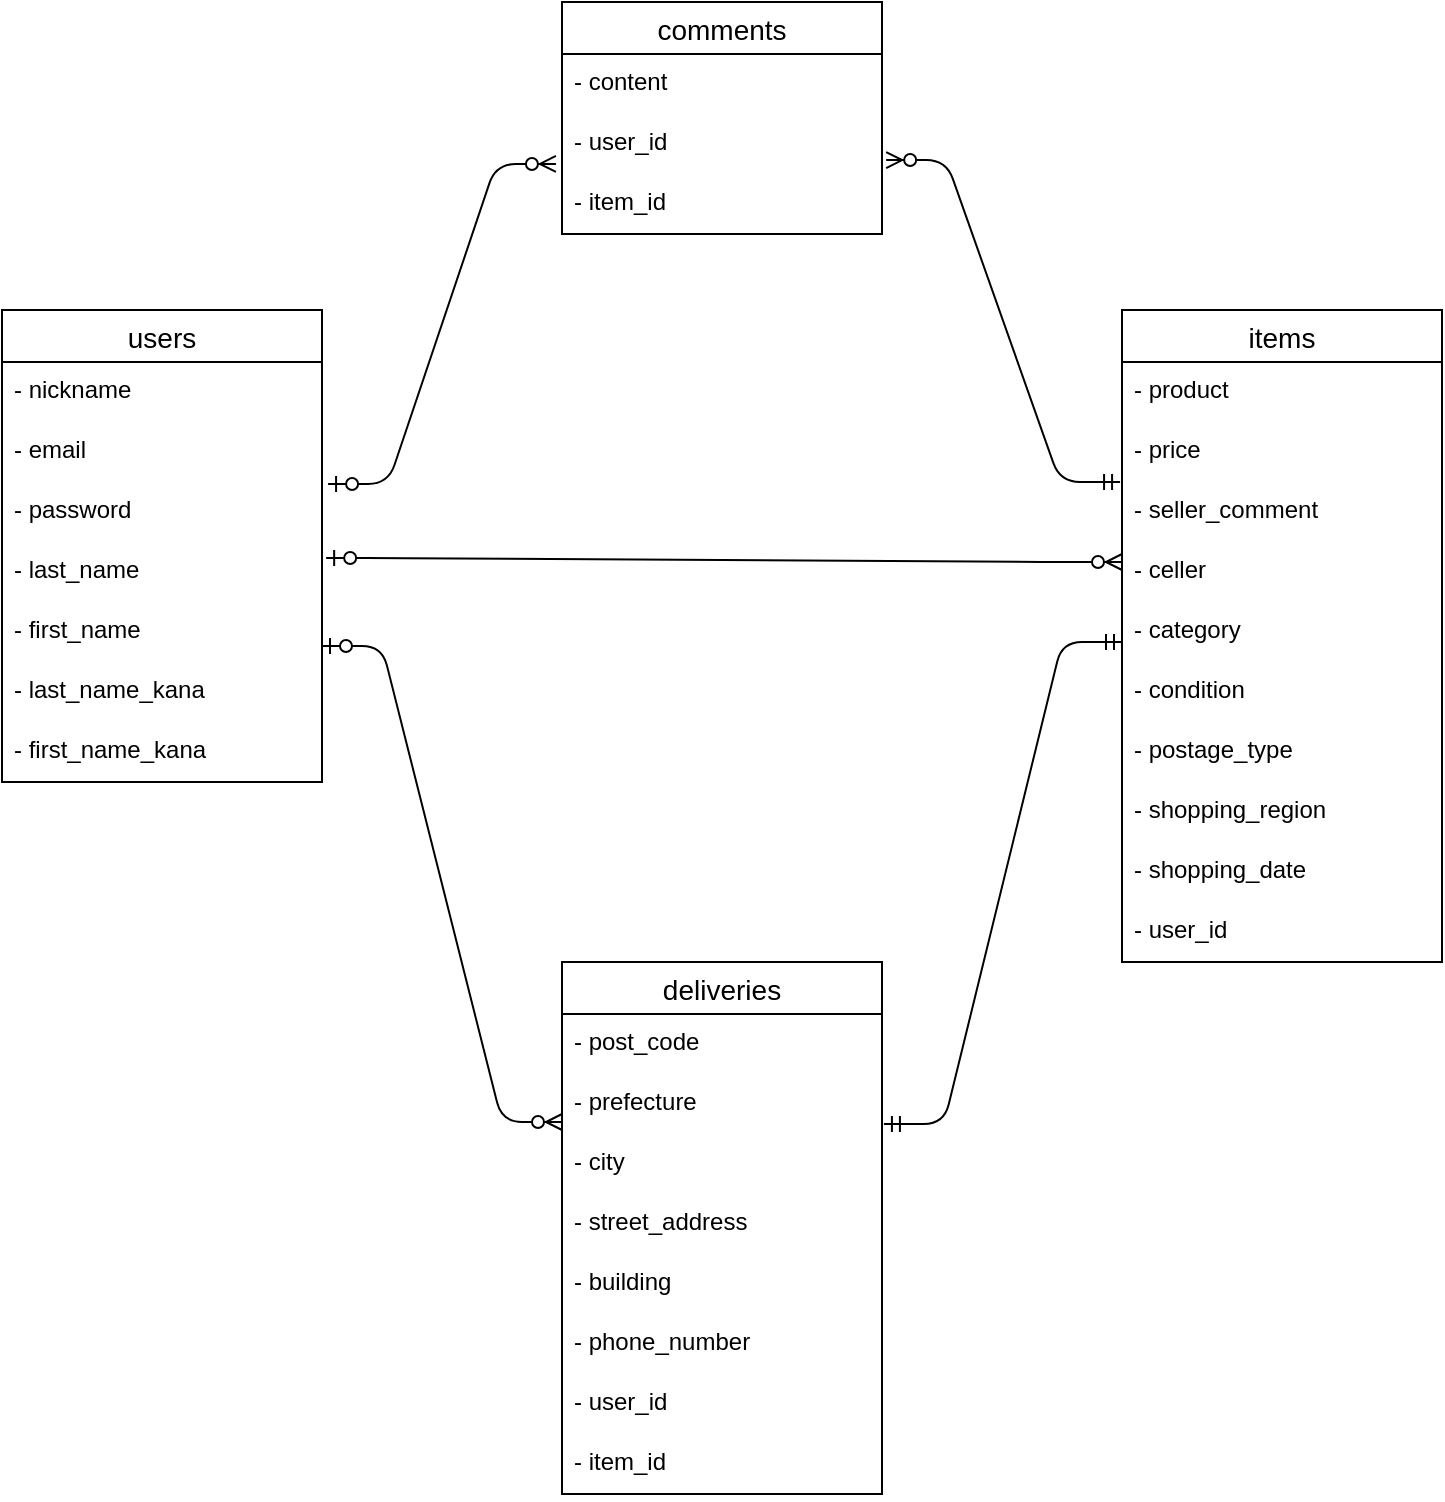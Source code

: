 <mxfile>
    <diagram id="tpBCkPBPPWNkwHJG2dz-" name="ページ1">
        <mxGraphModel dx="1130" dy="779" grid="1" gridSize="10" guides="1" tooltips="1" connect="1" arrows="1" fold="1" page="1" pageScale="1" pageWidth="827" pageHeight="1169" math="0" shadow="0">
            <root>
                <mxCell id="0"/>
                <mxCell id="1" parent="0"/>
                <mxCell id="Gim0EpA29cZEuP210Qib-1" value="users" style="swimlane;fontStyle=0;childLayout=stackLayout;horizontal=1;startSize=26;horizontalStack=0;resizeParent=1;resizeParentMax=0;resizeLast=0;collapsible=1;marginBottom=0;align=center;fontSize=14;" parent="1" vertex="1">
                    <mxGeometry x="40" y="194" width="160" height="236" as="geometry"/>
                </mxCell>
                <mxCell id="Gim0EpA29cZEuP210Qib-2" value="- nickname" style="text;strokeColor=none;fillColor=none;spacingLeft=4;spacingRight=4;overflow=hidden;rotatable=0;points=[[0,0.5],[1,0.5]];portConstraint=eastwest;fontSize=12;" parent="Gim0EpA29cZEuP210Qib-1" vertex="1">
                    <mxGeometry y="26" width="160" height="30" as="geometry"/>
                </mxCell>
                <mxCell id="Gim0EpA29cZEuP210Qib-3" value="- email" style="text;strokeColor=none;fillColor=none;spacingLeft=4;spacingRight=4;overflow=hidden;rotatable=0;points=[[0,0.5],[1,0.5]];portConstraint=eastwest;fontSize=12;" parent="Gim0EpA29cZEuP210Qib-1" vertex="1">
                    <mxGeometry y="56" width="160" height="30" as="geometry"/>
                </mxCell>
                <mxCell id="Gim0EpA29cZEuP210Qib-4" value="- password" style="text;strokeColor=none;fillColor=none;spacingLeft=4;spacingRight=4;overflow=hidden;rotatable=0;points=[[0,0.5],[1,0.5]];portConstraint=eastwest;fontSize=12;" parent="Gim0EpA29cZEuP210Qib-1" vertex="1">
                    <mxGeometry y="86" width="160" height="30" as="geometry"/>
                </mxCell>
                <mxCell id="Gim0EpA29cZEuP210Qib-5" value="- last_name   " style="text;strokeColor=none;fillColor=none;spacingLeft=4;spacingRight=4;overflow=hidden;rotatable=0;points=[[0,0.5],[1,0.5]];portConstraint=eastwest;fontSize=12;" parent="Gim0EpA29cZEuP210Qib-1" vertex="1">
                    <mxGeometry y="116" width="160" height="30" as="geometry"/>
                </mxCell>
                <mxCell id="Gim0EpA29cZEuP210Qib-6" value="- first_name" style="text;strokeColor=none;fillColor=none;spacingLeft=4;spacingRight=4;overflow=hidden;rotatable=0;points=[[0,0.5],[1,0.5]];portConstraint=eastwest;fontSize=12;" parent="Gim0EpA29cZEuP210Qib-1" vertex="1">
                    <mxGeometry y="146" width="160" height="30" as="geometry"/>
                </mxCell>
                <mxCell id="Gim0EpA29cZEuP210Qib-8" value="- last_name_kana" style="text;strokeColor=none;fillColor=none;spacingLeft=4;spacingRight=4;overflow=hidden;rotatable=0;points=[[0,0.5],[1,0.5]];portConstraint=eastwest;fontSize=12;" parent="Gim0EpA29cZEuP210Qib-1" vertex="1">
                    <mxGeometry y="176" width="160" height="30" as="geometry"/>
                </mxCell>
                <mxCell id="Gim0EpA29cZEuP210Qib-9" value="- first_name_kana" style="text;strokeColor=none;fillColor=none;spacingLeft=4;spacingRight=4;overflow=hidden;rotatable=0;points=[[0,0.5],[1,0.5]];portConstraint=eastwest;fontSize=12;" parent="Gim0EpA29cZEuP210Qib-1" vertex="1">
                    <mxGeometry y="206" width="160" height="30" as="geometry"/>
                </mxCell>
                <mxCell id="Gim0EpA29cZEuP210Qib-10" value="items" style="swimlane;fontStyle=0;childLayout=stackLayout;horizontal=1;startSize=26;horizontalStack=0;resizeParent=1;resizeParentMax=0;resizeLast=0;collapsible=1;marginBottom=0;align=center;fontSize=14;" parent="1" vertex="1">
                    <mxGeometry x="600" y="194" width="160" height="326" as="geometry"/>
                </mxCell>
                <mxCell id="Gim0EpA29cZEuP210Qib-11" value="- product" style="text;strokeColor=none;fillColor=none;spacingLeft=4;spacingRight=4;overflow=hidden;rotatable=0;points=[[0,0.5],[1,0.5]];portConstraint=eastwest;fontSize=12;" parent="Gim0EpA29cZEuP210Qib-10" vertex="1">
                    <mxGeometry y="26" width="160" height="30" as="geometry"/>
                </mxCell>
                <mxCell id="Gim0EpA29cZEuP210Qib-12" value="- price" style="text;strokeColor=none;fillColor=none;spacingLeft=4;spacingRight=4;overflow=hidden;rotatable=0;points=[[0,0.5],[1,0.5]];portConstraint=eastwest;fontSize=12;" parent="Gim0EpA29cZEuP210Qib-10" vertex="1">
                    <mxGeometry y="56" width="160" height="30" as="geometry"/>
                </mxCell>
                <mxCell id="Gim0EpA29cZEuP210Qib-13" value="- seller_comment" style="text;strokeColor=none;fillColor=none;spacingLeft=4;spacingRight=4;overflow=hidden;rotatable=0;points=[[0,0.5],[1,0.5]];portConstraint=eastwest;fontSize=12;" parent="Gim0EpA29cZEuP210Qib-10" vertex="1">
                    <mxGeometry y="86" width="160" height="30" as="geometry"/>
                </mxCell>
                <mxCell id="Gim0EpA29cZEuP210Qib-16" value="- celler" style="text;strokeColor=none;fillColor=none;spacingLeft=4;spacingRight=4;overflow=hidden;rotatable=0;points=[[0,0.5],[1,0.5]];portConstraint=eastwest;fontSize=12;" parent="Gim0EpA29cZEuP210Qib-10" vertex="1">
                    <mxGeometry y="116" width="160" height="30" as="geometry"/>
                </mxCell>
                <mxCell id="Gim0EpA29cZEuP210Qib-14" value="- category" style="text;strokeColor=none;fillColor=none;spacingLeft=4;spacingRight=4;overflow=hidden;rotatable=0;points=[[0,0.5],[1,0.5]];portConstraint=eastwest;fontSize=12;" parent="Gim0EpA29cZEuP210Qib-10" vertex="1">
                    <mxGeometry y="146" width="160" height="30" as="geometry"/>
                </mxCell>
                <mxCell id="Gim0EpA29cZEuP210Qib-15" value="- condition" style="text;strokeColor=none;fillColor=none;spacingLeft=4;spacingRight=4;overflow=hidden;rotatable=0;points=[[0,0.5],[1,0.5]];portConstraint=eastwest;fontSize=12;" parent="Gim0EpA29cZEuP210Qib-10" vertex="1">
                    <mxGeometry y="176" width="160" height="30" as="geometry"/>
                </mxCell>
                <mxCell id="Gim0EpA29cZEuP210Qib-17" value="- postage_type" style="text;strokeColor=none;fillColor=none;spacingLeft=4;spacingRight=4;overflow=hidden;rotatable=0;points=[[0,0.5],[1,0.5]];portConstraint=eastwest;fontSize=12;" parent="Gim0EpA29cZEuP210Qib-10" vertex="1">
                    <mxGeometry y="206" width="160" height="30" as="geometry"/>
                </mxCell>
                <mxCell id="2" value="- shopping_region" style="text;strokeColor=none;fillColor=none;spacingLeft=4;spacingRight=4;overflow=hidden;rotatable=0;points=[[0,0.5],[1,0.5]];portConstraint=eastwest;fontSize=12;" parent="Gim0EpA29cZEuP210Qib-10" vertex="1">
                    <mxGeometry y="236" width="160" height="30" as="geometry"/>
                </mxCell>
                <mxCell id="3" value="- shopping_date" style="text;strokeColor=none;fillColor=none;spacingLeft=4;spacingRight=4;overflow=hidden;rotatable=0;points=[[0,0.5],[1,0.5]];portConstraint=eastwest;fontSize=12;" parent="Gim0EpA29cZEuP210Qib-10" vertex="1">
                    <mxGeometry y="266" width="160" height="30" as="geometry"/>
                </mxCell>
                <mxCell id="15" value="- user_id" style="text;strokeColor=none;fillColor=none;spacingLeft=4;spacingRight=4;overflow=hidden;rotatable=0;points=[[0,0.5],[1,0.5]];portConstraint=eastwest;fontSize=12;" parent="Gim0EpA29cZEuP210Qib-10" vertex="1">
                    <mxGeometry y="296" width="160" height="30" as="geometry"/>
                </mxCell>
                <mxCell id="4" value="deliveries" style="swimlane;fontStyle=0;childLayout=stackLayout;horizontal=1;startSize=26;horizontalStack=0;resizeParent=1;resizeParentMax=0;resizeLast=0;collapsible=1;marginBottom=0;align=center;fontSize=14;" parent="1" vertex="1">
                    <mxGeometry x="320" y="520" width="160" height="266" as="geometry"/>
                </mxCell>
                <mxCell id="5" value="- post_code" style="text;strokeColor=none;fillColor=none;spacingLeft=4;spacingRight=4;overflow=hidden;rotatable=0;points=[[0,0.5],[1,0.5]];portConstraint=eastwest;fontSize=12;" parent="4" vertex="1">
                    <mxGeometry y="26" width="160" height="30" as="geometry"/>
                </mxCell>
                <mxCell id="6" value="- prefecture" style="text;strokeColor=none;fillColor=none;spacingLeft=4;spacingRight=4;overflow=hidden;rotatable=0;points=[[0,0.5],[1,0.5]];portConstraint=eastwest;fontSize=12;" parent="4" vertex="1">
                    <mxGeometry y="56" width="160" height="30" as="geometry"/>
                </mxCell>
                <mxCell id="7" value="- city " style="text;strokeColor=none;fillColor=none;spacingLeft=4;spacingRight=4;overflow=hidden;rotatable=0;points=[[0,0.5],[1,0.5]];portConstraint=eastwest;fontSize=12;" parent="4" vertex="1">
                    <mxGeometry y="86" width="160" height="30" as="geometry"/>
                </mxCell>
                <mxCell id="8" value="- street_address" style="text;strokeColor=none;fillColor=none;spacingLeft=4;spacingRight=4;overflow=hidden;rotatable=0;points=[[0,0.5],[1,0.5]];portConstraint=eastwest;fontSize=12;" parent="4" vertex="1">
                    <mxGeometry y="116" width="160" height="30" as="geometry"/>
                </mxCell>
                <mxCell id="9" value="- building" style="text;strokeColor=none;fillColor=none;spacingLeft=4;spacingRight=4;overflow=hidden;rotatable=0;points=[[0,0.5],[1,0.5]];portConstraint=eastwest;fontSize=12;" parent="4" vertex="1">
                    <mxGeometry y="146" width="160" height="30" as="geometry"/>
                </mxCell>
                <mxCell id="10" value="- phone_number" style="text;strokeColor=none;fillColor=none;spacingLeft=4;spacingRight=4;overflow=hidden;rotatable=0;points=[[0,0.5],[1,0.5]];portConstraint=eastwest;fontSize=12;" parent="4" vertex="1">
                    <mxGeometry y="176" width="160" height="30" as="geometry"/>
                </mxCell>
                <mxCell id="16" value="- user_id" style="text;strokeColor=none;fillColor=none;spacingLeft=4;spacingRight=4;overflow=hidden;rotatable=0;points=[[0,0.5],[1,0.5]];portConstraint=eastwest;fontSize=12;" parent="4" vertex="1">
                    <mxGeometry y="206" width="160" height="30" as="geometry"/>
                </mxCell>
                <mxCell id="17" value="- item_id" style="text;strokeColor=none;fillColor=none;spacingLeft=4;spacingRight=4;overflow=hidden;rotatable=0;points=[[0,0.5],[1,0.5]];portConstraint=eastwest;fontSize=12;" parent="4" vertex="1">
                    <mxGeometry y="236" width="160" height="30" as="geometry"/>
                </mxCell>
                <mxCell id="14" value="" style="edgeStyle=entityRelationEdgeStyle;fontSize=12;html=1;endArrow=ERzeroToMany;startArrow=ERzeroToOne;exitX=1.013;exitY=0.267;exitDx=0;exitDy=0;exitPerimeter=0;" parent="1" edge="1" source="Gim0EpA29cZEuP210Qib-5">
                    <mxGeometry width="100" height="100" relative="1" as="geometry">
                        <mxPoint x="210" y="320" as="sourcePoint"/>
                        <mxPoint x="600" y="320" as="targetPoint"/>
                    </mxGeometry>
                </mxCell>
                <mxCell id="20" value="comments" style="swimlane;fontStyle=0;childLayout=stackLayout;horizontal=1;startSize=26;horizontalStack=0;resizeParent=1;resizeParentMax=0;resizeLast=0;collapsible=1;marginBottom=0;align=center;fontSize=14;" parent="1" vertex="1">
                    <mxGeometry x="320" y="40" width="160" height="116" as="geometry"/>
                </mxCell>
                <mxCell id="21" value="- content" style="text;strokeColor=none;fillColor=none;spacingLeft=4;spacingRight=4;overflow=hidden;rotatable=0;points=[[0,0.5],[1,0.5]];portConstraint=eastwest;fontSize=12;" parent="20" vertex="1">
                    <mxGeometry y="26" width="160" height="30" as="geometry"/>
                </mxCell>
                <mxCell id="22" value="- user_id" style="text;strokeColor=none;fillColor=none;spacingLeft=4;spacingRight=4;overflow=hidden;rotatable=0;points=[[0,0.5],[1,0.5]];portConstraint=eastwest;fontSize=12;" parent="20" vertex="1">
                    <mxGeometry y="56" width="160" height="30" as="geometry"/>
                </mxCell>
                <mxCell id="23" value="- item_id" style="text;strokeColor=none;fillColor=none;spacingLeft=4;spacingRight=4;overflow=hidden;rotatable=0;points=[[0,0.5],[1,0.5]];portConstraint=eastwest;fontSize=12;" parent="20" vertex="1">
                    <mxGeometry y="86" width="160" height="30" as="geometry"/>
                </mxCell>
                <mxCell id="24" value="" style="edgeStyle=entityRelationEdgeStyle;fontSize=12;html=1;endArrow=ERzeroToMany;startArrow=ERzeroToOne;entryX=0;entryY=0.8;entryDx=0;entryDy=0;entryPerimeter=0;exitX=1;exitY=0.733;exitDx=0;exitDy=0;exitPerimeter=0;" edge="1" parent="1" source="Gim0EpA29cZEuP210Qib-6" target="6">
                    <mxGeometry width="100" height="100" relative="1" as="geometry">
                        <mxPoint x="200" y="202.5" as="sourcePoint"/>
                        <mxPoint x="596.96" y="203.51" as="targetPoint"/>
                    </mxGeometry>
                </mxCell>
                <mxCell id="25" value="" style="edgeStyle=entityRelationEdgeStyle;fontSize=12;html=1;endArrow=ERzeroToMany;startArrow=ERzeroToOne;entryX=-0.019;entryY=0.833;entryDx=0;entryDy=0;exitX=1.019;exitY=0.033;exitDx=0;exitDy=0;exitPerimeter=0;entryPerimeter=0;" edge="1" parent="1" source="Gim0EpA29cZEuP210Qib-4" target="22">
                    <mxGeometry width="100" height="100" relative="1" as="geometry">
                        <mxPoint x="130" y="70" as="sourcePoint"/>
                        <mxPoint x="536.96" y="341.01" as="targetPoint"/>
                    </mxGeometry>
                </mxCell>
                <mxCell id="28" value="" style="edgeStyle=entityRelationEdgeStyle;fontSize=12;html=1;endArrow=ERmandOne;startArrow=ERmandOne;exitX=1.006;exitY=0.833;exitDx=0;exitDy=0;exitPerimeter=0;" edge="1" parent="1" source="6">
                    <mxGeometry width="100" height="100" relative="1" as="geometry">
                        <mxPoint x="500" y="460" as="sourcePoint"/>
                        <mxPoint x="600" y="360" as="targetPoint"/>
                    </mxGeometry>
                </mxCell>
                <mxCell id="30" value="" style="edgeStyle=entityRelationEdgeStyle;fontSize=12;html=1;endArrow=ERzeroToMany;startArrow=ERmandOne;entryX=1.013;entryY=0.767;entryDx=0;entryDy=0;entryPerimeter=0;exitX=-0.006;exitY=0;exitDx=0;exitDy=0;exitPerimeter=0;" edge="1" parent="1" source="Gim0EpA29cZEuP210Qib-13" target="22">
                    <mxGeometry width="100" height="100" relative="1" as="geometry">
                        <mxPoint x="750" y="640" as="sourcePoint"/>
                        <mxPoint x="600" y="94" as="targetPoint"/>
                    </mxGeometry>
                </mxCell>
            </root>
        </mxGraphModel>
    </diagram>
</mxfile>